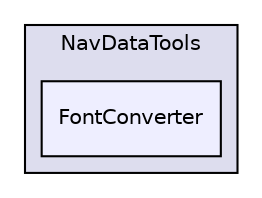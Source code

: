 digraph "PVR/SDK_3.4/Utilities/NavDataTools/FontConverter" {
  compound=true
  node [ fontsize="10", fontname="Helvetica"];
  edge [ labelfontsize="10", labelfontname="Helvetica"];
  subgraph clusterdir_fc0308461a13f6987feb1ef1d4fa4201 {
    graph [ bgcolor="#ddddee", pencolor="black", label="NavDataTools" fontname="Helvetica", fontsize="10", URL="dir_fc0308461a13f6987feb1ef1d4fa4201.html"]
  dir_5834b50d2470a39b893d8a952450dc01 [shape=box, label="FontConverter", style="filled", fillcolor="#eeeeff", pencolor="black", URL="dir_5834b50d2470a39b893d8a952450dc01.html"];
  }
}
